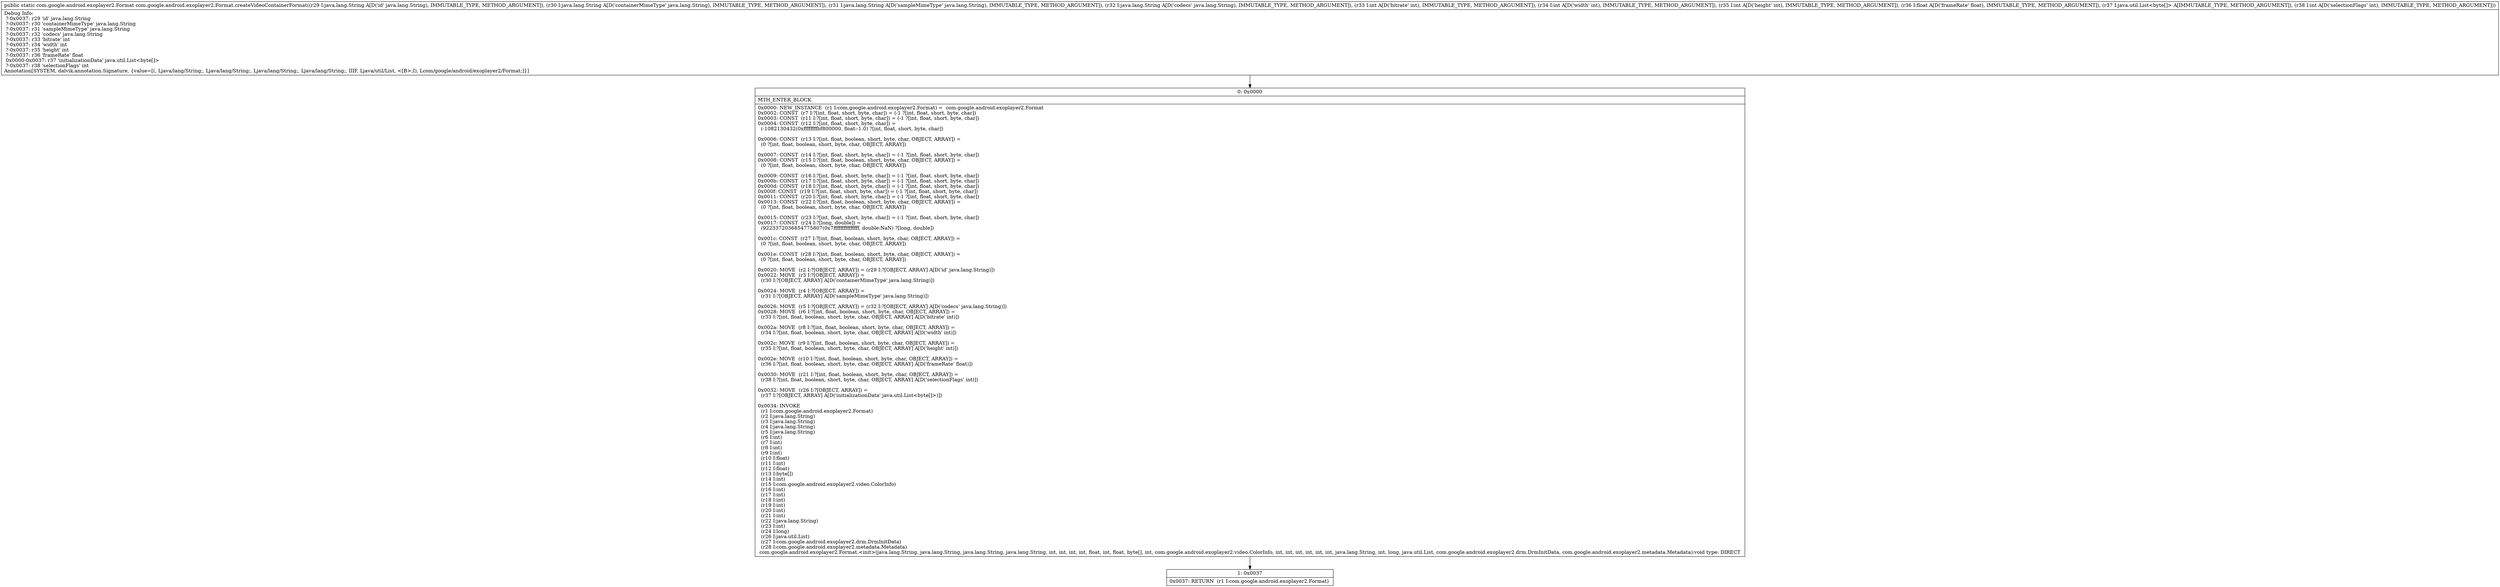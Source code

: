 digraph "CFG forcom.google.android.exoplayer2.Format.createVideoContainerFormat(Ljava\/lang\/String;Ljava\/lang\/String;Ljava\/lang\/String;Ljava\/lang\/String;IIIFLjava\/util\/List;I)Lcom\/google\/android\/exoplayer2\/Format;" {
Node_0 [shape=record,label="{0\:\ 0x0000|MTH_ENTER_BLOCK\l|0x0000: NEW_INSTANCE  (r1 I:com.google.android.exoplayer2.Format) =  com.google.android.exoplayer2.Format \l0x0002: CONST  (r7 I:?[int, float, short, byte, char]) = (\-1 ?[int, float, short, byte, char]) \l0x0003: CONST  (r11 I:?[int, float, short, byte, char]) = (\-1 ?[int, float, short, byte, char]) \l0x0004: CONST  (r12 I:?[int, float, short, byte, char]) = \l  (\-1082130432(0xffffffffbf800000, float:\-1.0) ?[int, float, short, byte, char])\l \l0x0006: CONST  (r13 I:?[int, float, boolean, short, byte, char, OBJECT, ARRAY]) = \l  (0 ?[int, float, boolean, short, byte, char, OBJECT, ARRAY])\l \l0x0007: CONST  (r14 I:?[int, float, short, byte, char]) = (\-1 ?[int, float, short, byte, char]) \l0x0008: CONST  (r15 I:?[int, float, boolean, short, byte, char, OBJECT, ARRAY]) = \l  (0 ?[int, float, boolean, short, byte, char, OBJECT, ARRAY])\l \l0x0009: CONST  (r16 I:?[int, float, short, byte, char]) = (\-1 ?[int, float, short, byte, char]) \l0x000b: CONST  (r17 I:?[int, float, short, byte, char]) = (\-1 ?[int, float, short, byte, char]) \l0x000d: CONST  (r18 I:?[int, float, short, byte, char]) = (\-1 ?[int, float, short, byte, char]) \l0x000f: CONST  (r19 I:?[int, float, short, byte, char]) = (\-1 ?[int, float, short, byte, char]) \l0x0011: CONST  (r20 I:?[int, float, short, byte, char]) = (\-1 ?[int, float, short, byte, char]) \l0x0013: CONST  (r22 I:?[int, float, boolean, short, byte, char, OBJECT, ARRAY]) = \l  (0 ?[int, float, boolean, short, byte, char, OBJECT, ARRAY])\l \l0x0015: CONST  (r23 I:?[int, float, short, byte, char]) = (\-1 ?[int, float, short, byte, char]) \l0x0017: CONST  (r24 I:?[long, double]) = \l  (9223372036854775807(0x7fffffffffffffff, double:NaN) ?[long, double])\l \l0x001c: CONST  (r27 I:?[int, float, boolean, short, byte, char, OBJECT, ARRAY]) = \l  (0 ?[int, float, boolean, short, byte, char, OBJECT, ARRAY])\l \l0x001e: CONST  (r28 I:?[int, float, boolean, short, byte, char, OBJECT, ARRAY]) = \l  (0 ?[int, float, boolean, short, byte, char, OBJECT, ARRAY])\l \l0x0020: MOVE  (r2 I:?[OBJECT, ARRAY]) = (r29 I:?[OBJECT, ARRAY] A[D('id' java.lang.String)]) \l0x0022: MOVE  (r3 I:?[OBJECT, ARRAY]) = \l  (r30 I:?[OBJECT, ARRAY] A[D('containerMimeType' java.lang.String)])\l \l0x0024: MOVE  (r4 I:?[OBJECT, ARRAY]) = \l  (r31 I:?[OBJECT, ARRAY] A[D('sampleMimeType' java.lang.String)])\l \l0x0026: MOVE  (r5 I:?[OBJECT, ARRAY]) = (r32 I:?[OBJECT, ARRAY] A[D('codecs' java.lang.String)]) \l0x0028: MOVE  (r6 I:?[int, float, boolean, short, byte, char, OBJECT, ARRAY]) = \l  (r33 I:?[int, float, boolean, short, byte, char, OBJECT, ARRAY] A[D('bitrate' int)])\l \l0x002a: MOVE  (r8 I:?[int, float, boolean, short, byte, char, OBJECT, ARRAY]) = \l  (r34 I:?[int, float, boolean, short, byte, char, OBJECT, ARRAY] A[D('width' int)])\l \l0x002c: MOVE  (r9 I:?[int, float, boolean, short, byte, char, OBJECT, ARRAY]) = \l  (r35 I:?[int, float, boolean, short, byte, char, OBJECT, ARRAY] A[D('height' int)])\l \l0x002e: MOVE  (r10 I:?[int, float, boolean, short, byte, char, OBJECT, ARRAY]) = \l  (r36 I:?[int, float, boolean, short, byte, char, OBJECT, ARRAY] A[D('frameRate' float)])\l \l0x0030: MOVE  (r21 I:?[int, float, boolean, short, byte, char, OBJECT, ARRAY]) = \l  (r38 I:?[int, float, boolean, short, byte, char, OBJECT, ARRAY] A[D('selectionFlags' int)])\l \l0x0032: MOVE  (r26 I:?[OBJECT, ARRAY]) = \l  (r37 I:?[OBJECT, ARRAY] A[D('initializationData' java.util.List\<byte[]\>)])\l \l0x0034: INVOKE  \l  (r1 I:com.google.android.exoplayer2.Format)\l  (r2 I:java.lang.String)\l  (r3 I:java.lang.String)\l  (r4 I:java.lang.String)\l  (r5 I:java.lang.String)\l  (r6 I:int)\l  (r7 I:int)\l  (r8 I:int)\l  (r9 I:int)\l  (r10 I:float)\l  (r11 I:int)\l  (r12 I:float)\l  (r13 I:byte[])\l  (r14 I:int)\l  (r15 I:com.google.android.exoplayer2.video.ColorInfo)\l  (r16 I:int)\l  (r17 I:int)\l  (r18 I:int)\l  (r19 I:int)\l  (r20 I:int)\l  (r21 I:int)\l  (r22 I:java.lang.String)\l  (r23 I:int)\l  (r24 I:long)\l  (r26 I:java.util.List)\l  (r27 I:com.google.android.exoplayer2.drm.DrmInitData)\l  (r28 I:com.google.android.exoplayer2.metadata.Metadata)\l com.google.android.exoplayer2.Format.\<init\>(java.lang.String, java.lang.String, java.lang.String, java.lang.String, int, int, int, int, float, int, float, byte[], int, com.google.android.exoplayer2.video.ColorInfo, int, int, int, int, int, int, java.lang.String, int, long, java.util.List, com.google.android.exoplayer2.drm.DrmInitData, com.google.android.exoplayer2.metadata.Metadata):void type: DIRECT \l}"];
Node_1 [shape=record,label="{1\:\ 0x0037|0x0037: RETURN  (r1 I:com.google.android.exoplayer2.Format) \l}"];
MethodNode[shape=record,label="{public static com.google.android.exoplayer2.Format com.google.android.exoplayer2.Format.createVideoContainerFormat((r29 I:java.lang.String A[D('id' java.lang.String), IMMUTABLE_TYPE, METHOD_ARGUMENT]), (r30 I:java.lang.String A[D('containerMimeType' java.lang.String), IMMUTABLE_TYPE, METHOD_ARGUMENT]), (r31 I:java.lang.String A[D('sampleMimeType' java.lang.String), IMMUTABLE_TYPE, METHOD_ARGUMENT]), (r32 I:java.lang.String A[D('codecs' java.lang.String), IMMUTABLE_TYPE, METHOD_ARGUMENT]), (r33 I:int A[D('bitrate' int), IMMUTABLE_TYPE, METHOD_ARGUMENT]), (r34 I:int A[D('width' int), IMMUTABLE_TYPE, METHOD_ARGUMENT]), (r35 I:int A[D('height' int), IMMUTABLE_TYPE, METHOD_ARGUMENT]), (r36 I:float A[D('frameRate' float), IMMUTABLE_TYPE, METHOD_ARGUMENT]), (r37 I:java.util.List\<byte[]\> A[IMMUTABLE_TYPE, METHOD_ARGUMENT]), (r38 I:int A[D('selectionFlags' int), IMMUTABLE_TYPE, METHOD_ARGUMENT]))  | Debug Info:\l  ?\-0x0037: r29 'id' java.lang.String\l  ?\-0x0037: r30 'containerMimeType' java.lang.String\l  ?\-0x0037: r31 'sampleMimeType' java.lang.String\l  ?\-0x0037: r32 'codecs' java.lang.String\l  ?\-0x0037: r33 'bitrate' int\l  ?\-0x0037: r34 'width' int\l  ?\-0x0037: r35 'height' int\l  ?\-0x0037: r36 'frameRate' float\l  0x0000\-0x0037: r37 'initializationData' java.util.List\<byte[]\>\l  ?\-0x0037: r38 'selectionFlags' int\lAnnotation[SYSTEM, dalvik.annotation.Signature, \{value=[(, Ljava\/lang\/String;, Ljava\/lang\/String;, Ljava\/lang\/String;, Ljava\/lang\/String;, IIIF, Ljava\/util\/List, \<[B\>;I), Lcom\/google\/android\/exoplayer2\/Format;]\}]\l}"];
MethodNode -> Node_0;
Node_0 -> Node_1;
}

